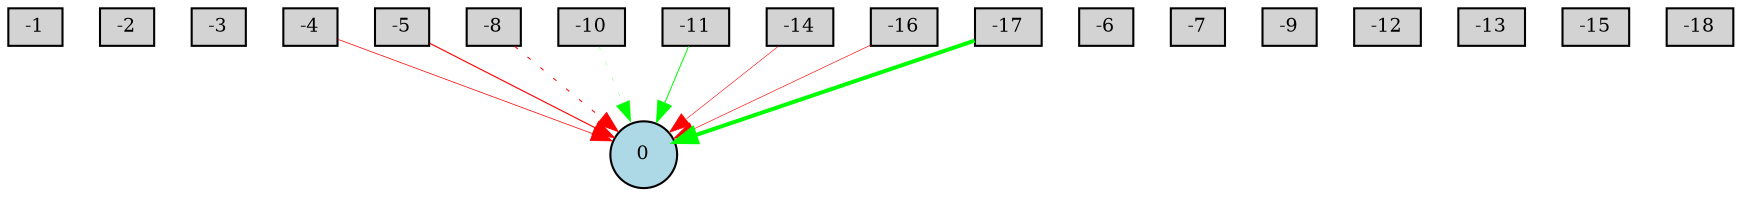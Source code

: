 digraph {
	node [fontsize=9 height=0.2 shape=circle width=0.2]
	-1 [fillcolor=lightgray shape=box style=filled]
	-2 [fillcolor=lightgray shape=box style=filled]
	-3 [fillcolor=lightgray shape=box style=filled]
	-4 [fillcolor=lightgray shape=box style=filled]
	-5 [fillcolor=lightgray shape=box style=filled]
	-6 [fillcolor=lightgray shape=box style=filled]
	-7 [fillcolor=lightgray shape=box style=filled]
	-8 [fillcolor=lightgray shape=box style=filled]
	-9 [fillcolor=lightgray shape=box style=filled]
	-10 [fillcolor=lightgray shape=box style=filled]
	-11 [fillcolor=lightgray shape=box style=filled]
	-12 [fillcolor=lightgray shape=box style=filled]
	-13 [fillcolor=lightgray shape=box style=filled]
	-14 [fillcolor=lightgray shape=box style=filled]
	-15 [fillcolor=lightgray shape=box style=filled]
	-16 [fillcolor=lightgray shape=box style=filled]
	-17 [fillcolor=lightgray shape=box style=filled]
	-18 [fillcolor=lightgray shape=box style=filled]
	0 [fillcolor=lightblue style=filled]
	-14 -> 0 [color=red penwidth=0.27339475755111803 style=solid]
	-4 -> 0 [color=red penwidth=0.3536758613177077 style=solid]
	-11 -> 0 [color=green penwidth=0.47829221805982225 style=solid]
	-17 -> 0 [color=green penwidth=1.9231822257443374 style=solid]
	-8 -> 0 [color=red penwidth=0.4827871358032414 style=dotted]
	-10 -> 0 [color=green penwidth=0.12055689528630993 style=dotted]
	-5 -> 0 [color=red penwidth=0.5439598487073142 style=solid]
	-16 -> 0 [color=red penwidth=0.2937811653080312 style=solid]
}
